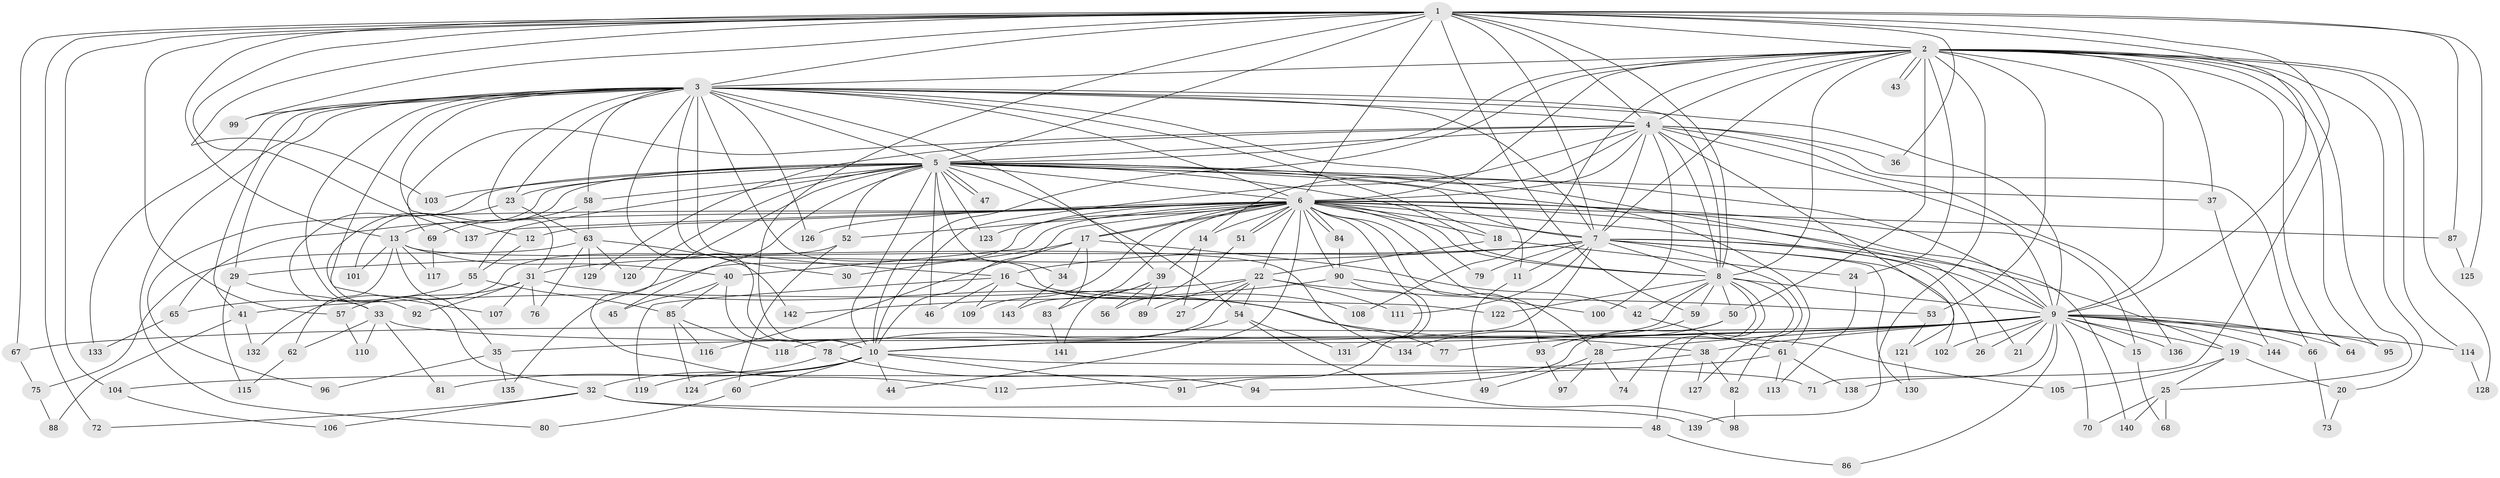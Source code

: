 // coarse degree distribution, {17: 0.023255813953488372, 23: 0.011627906976744186, 21: 0.011627906976744186, 28: 0.011627906976744186, 39: 0.011627906976744186, 24: 0.011627906976744186, 12: 0.011627906976744186, 3: 0.19767441860465115, 8: 0.023255813953488372, 7: 0.03488372093023256, 4: 0.08139534883720931, 5: 0.09302325581395349, 2: 0.43023255813953487, 10: 0.011627906976744186, 6: 0.023255813953488372, 1: 0.011627906976744186}
// Generated by graph-tools (version 1.1) at 2025/17/03/04/25 18:17:15]
// undirected, 144 vertices, 313 edges
graph export_dot {
graph [start="1"]
  node [color=gray90,style=filled];
  1;
  2;
  3;
  4;
  5;
  6;
  7;
  8;
  9;
  10;
  11;
  12;
  13;
  14;
  15;
  16;
  17;
  18;
  19;
  20;
  21;
  22;
  23;
  24;
  25;
  26;
  27;
  28;
  29;
  30;
  31;
  32;
  33;
  34;
  35;
  36;
  37;
  38;
  39;
  40;
  41;
  42;
  43;
  44;
  45;
  46;
  47;
  48;
  49;
  50;
  51;
  52;
  53;
  54;
  55;
  56;
  57;
  58;
  59;
  60;
  61;
  62;
  63;
  64;
  65;
  66;
  67;
  68;
  69;
  70;
  71;
  72;
  73;
  74;
  75;
  76;
  77;
  78;
  79;
  80;
  81;
  82;
  83;
  84;
  85;
  86;
  87;
  88;
  89;
  90;
  91;
  92;
  93;
  94;
  95;
  96;
  97;
  98;
  99;
  100;
  101;
  102;
  103;
  104;
  105;
  106;
  107;
  108;
  109;
  110;
  111;
  112;
  113;
  114;
  115;
  116;
  117;
  118;
  119;
  120;
  121;
  122;
  123;
  124;
  125;
  126;
  127;
  128;
  129;
  130;
  131;
  132;
  133;
  134;
  135;
  136;
  137;
  138;
  139;
  140;
  141;
  142;
  143;
  144;
  1 -- 2;
  1 -- 3;
  1 -- 4;
  1 -- 5;
  1 -- 6;
  1 -- 7;
  1 -- 8;
  1 -- 9;
  1 -- 10;
  1 -- 13;
  1 -- 36;
  1 -- 57;
  1 -- 59;
  1 -- 67;
  1 -- 71;
  1 -- 72;
  1 -- 87;
  1 -- 99;
  1 -- 103;
  1 -- 104;
  1 -- 125;
  1 -- 137;
  2 -- 3;
  2 -- 4;
  2 -- 5;
  2 -- 6;
  2 -- 7;
  2 -- 8;
  2 -- 9;
  2 -- 10;
  2 -- 20;
  2 -- 24;
  2 -- 25;
  2 -- 37;
  2 -- 43;
  2 -- 43;
  2 -- 50;
  2 -- 53;
  2 -- 64;
  2 -- 95;
  2 -- 108;
  2 -- 114;
  2 -- 128;
  2 -- 139;
  3 -- 4;
  3 -- 5;
  3 -- 6;
  3 -- 7;
  3 -- 8;
  3 -- 9;
  3 -- 10;
  3 -- 11;
  3 -- 12;
  3 -- 16;
  3 -- 18;
  3 -- 23;
  3 -- 29;
  3 -- 30;
  3 -- 31;
  3 -- 39;
  3 -- 41;
  3 -- 58;
  3 -- 80;
  3 -- 92;
  3 -- 99;
  3 -- 107;
  3 -- 122;
  3 -- 126;
  3 -- 133;
  4 -- 5;
  4 -- 6;
  4 -- 7;
  4 -- 8;
  4 -- 9;
  4 -- 10;
  4 -- 14;
  4 -- 36;
  4 -- 66;
  4 -- 69;
  4 -- 100;
  4 -- 121;
  4 -- 129;
  4 -- 136;
  5 -- 6;
  5 -- 7;
  5 -- 8;
  5 -- 9;
  5 -- 10;
  5 -- 13;
  5 -- 21;
  5 -- 23;
  5 -- 33;
  5 -- 34;
  5 -- 37;
  5 -- 45;
  5 -- 46;
  5 -- 47;
  5 -- 47;
  5 -- 52;
  5 -- 54;
  5 -- 55;
  5 -- 58;
  5 -- 61;
  5 -- 101;
  5 -- 103;
  5 -- 112;
  5 -- 120;
  5 -- 123;
  6 -- 7;
  6 -- 8;
  6 -- 9;
  6 -- 10;
  6 -- 12;
  6 -- 14;
  6 -- 15;
  6 -- 17;
  6 -- 17;
  6 -- 18;
  6 -- 22;
  6 -- 26;
  6 -- 28;
  6 -- 40;
  6 -- 44;
  6 -- 51;
  6 -- 51;
  6 -- 52;
  6 -- 65;
  6 -- 79;
  6 -- 84;
  6 -- 84;
  6 -- 87;
  6 -- 90;
  6 -- 91;
  6 -- 93;
  6 -- 96;
  6 -- 109;
  6 -- 123;
  6 -- 126;
  6 -- 135;
  6 -- 137;
  6 -- 140;
  6 -- 143;
  7 -- 8;
  7 -- 9;
  7 -- 10;
  7 -- 11;
  7 -- 16;
  7 -- 19;
  7 -- 29;
  7 -- 31;
  7 -- 79;
  7 -- 82;
  7 -- 102;
  7 -- 111;
  7 -- 130;
  8 -- 9;
  8 -- 10;
  8 -- 42;
  8 -- 48;
  8 -- 50;
  8 -- 59;
  8 -- 74;
  8 -- 122;
  8 -- 127;
  9 -- 10;
  9 -- 15;
  9 -- 19;
  9 -- 21;
  9 -- 26;
  9 -- 28;
  9 -- 35;
  9 -- 38;
  9 -- 64;
  9 -- 66;
  9 -- 67;
  9 -- 70;
  9 -- 77;
  9 -- 86;
  9 -- 95;
  9 -- 102;
  9 -- 114;
  9 -- 136;
  9 -- 138;
  9 -- 144;
  10 -- 32;
  10 -- 44;
  10 -- 60;
  10 -- 71;
  10 -- 81;
  10 -- 91;
  10 -- 124;
  11 -- 49;
  12 -- 55;
  13 -- 35;
  13 -- 40;
  13 -- 62;
  13 -- 101;
  13 -- 117;
  13 -- 134;
  14 -- 27;
  14 -- 39;
  15 -- 68;
  16 -- 46;
  16 -- 77;
  16 -- 108;
  16 -- 109;
  16 -- 119;
  17 -- 30;
  17 -- 34;
  17 -- 42;
  17 -- 83;
  17 -- 116;
  18 -- 22;
  18 -- 24;
  19 -- 20;
  19 -- 25;
  19 -- 105;
  20 -- 73;
  22 -- 27;
  22 -- 41;
  22 -- 53;
  22 -- 54;
  22 -- 89;
  22 -- 111;
  22 -- 118;
  23 -- 32;
  23 -- 63;
  24 -- 113;
  25 -- 68;
  25 -- 70;
  25 -- 140;
  28 -- 49;
  28 -- 74;
  28 -- 97;
  29 -- 33;
  29 -- 115;
  31 -- 38;
  31 -- 57;
  31 -- 76;
  31 -- 92;
  31 -- 107;
  32 -- 48;
  32 -- 72;
  32 -- 106;
  32 -- 139;
  33 -- 62;
  33 -- 81;
  33 -- 105;
  33 -- 110;
  34 -- 143;
  35 -- 96;
  35 -- 135;
  37 -- 144;
  38 -- 82;
  38 -- 112;
  38 -- 127;
  39 -- 56;
  39 -- 83;
  39 -- 89;
  39 -- 141;
  40 -- 45;
  40 -- 78;
  40 -- 85;
  41 -- 88;
  41 -- 132;
  42 -- 61;
  48 -- 86;
  50 -- 94;
  50 -- 134;
  51 -- 56;
  52 -- 60;
  52 -- 132;
  53 -- 121;
  54 -- 78;
  54 -- 98;
  54 -- 131;
  55 -- 65;
  55 -- 85;
  57 -- 110;
  58 -- 63;
  58 -- 69;
  59 -- 93;
  60 -- 80;
  61 -- 104;
  61 -- 113;
  61 -- 138;
  62 -- 115;
  63 -- 75;
  63 -- 76;
  63 -- 120;
  63 -- 129;
  63 -- 142;
  65 -- 133;
  66 -- 73;
  67 -- 75;
  69 -- 117;
  75 -- 88;
  78 -- 94;
  78 -- 119;
  82 -- 98;
  83 -- 141;
  84 -- 90;
  85 -- 116;
  85 -- 118;
  85 -- 124;
  87 -- 125;
  90 -- 100;
  90 -- 131;
  90 -- 142;
  93 -- 97;
  104 -- 106;
  114 -- 128;
  121 -- 130;
}
